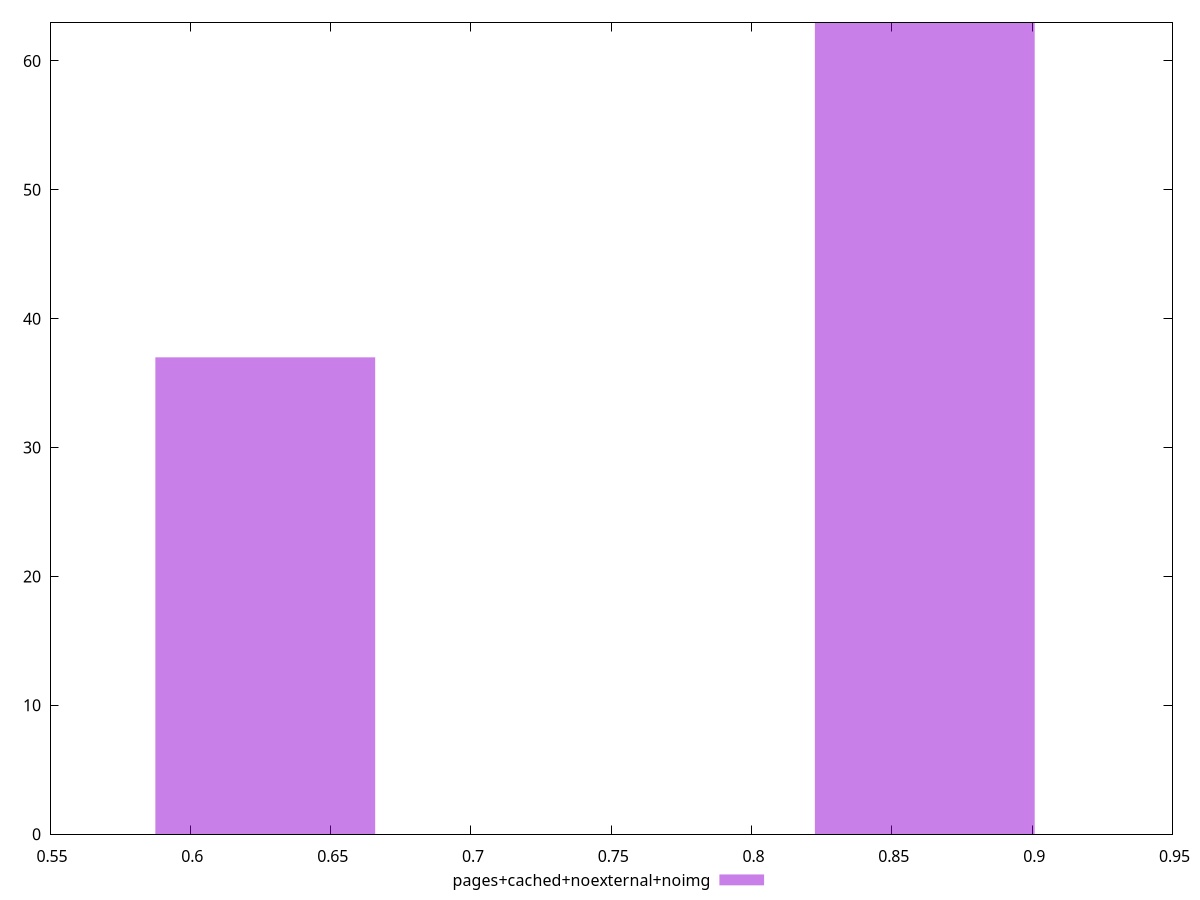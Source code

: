 $_pagesCachedNoexternalNoimg <<EOF
0.8617249837326686 63
0.6267090790783044 37
EOF
set key outside below
set terminal pngcairo
set output "report_00005_2020-11-02T22-26-11.212Z/render-blocking-resources/pages+cached+noexternal+noimg//hist.png"
set yrange [0:63]
set boxwidth 0.07833863488478805
set style fill transparent solid 0.5 noborder
plot $_pagesCachedNoexternalNoimg title "pages+cached+noexternal+noimg" with boxes ,